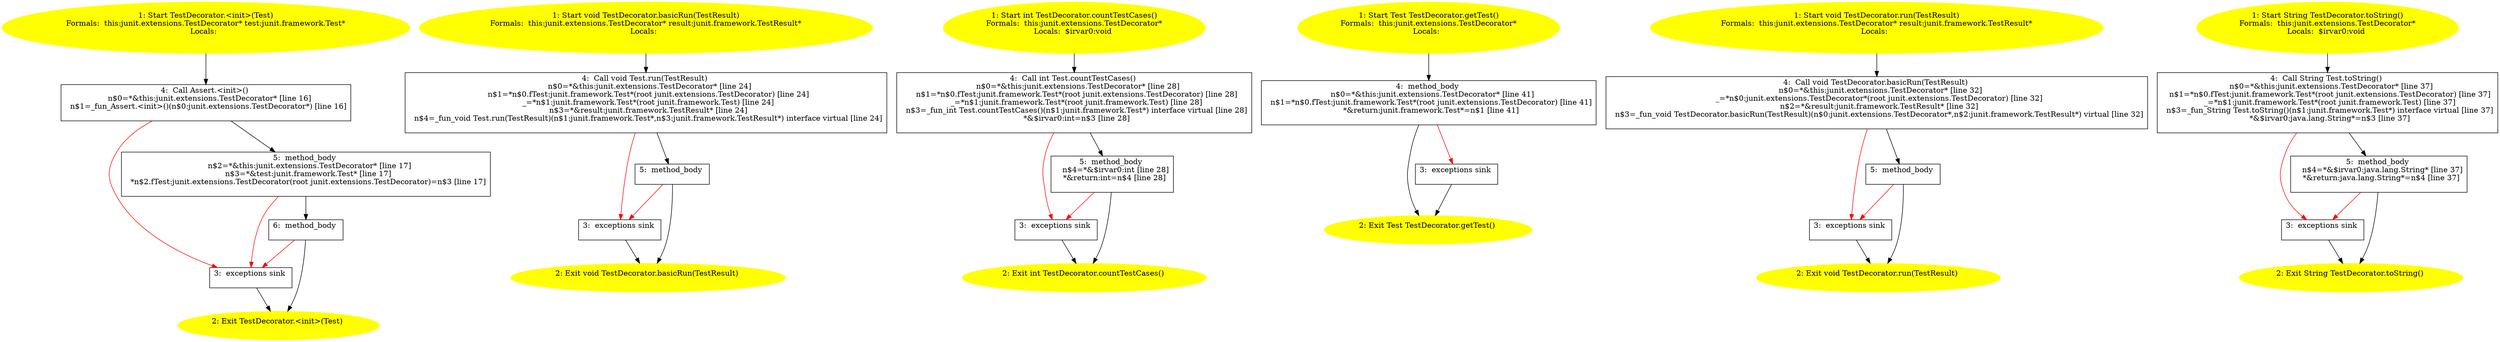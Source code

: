 /* @generated */
digraph cfg {
"junit.extensions.TestDecorator.<init>(junit.framework.Test).016b7ace1ae05660f5112a3578634e0d_1" [label="1: Start TestDecorator.<init>(Test)\nFormals:  this:junit.extensions.TestDecorator* test:junit.framework.Test*\nLocals:  \n  " color=yellow style=filled]
	

	 "junit.extensions.TestDecorator.<init>(junit.framework.Test).016b7ace1ae05660f5112a3578634e0d_1" -> "junit.extensions.TestDecorator.<init>(junit.framework.Test).016b7ace1ae05660f5112a3578634e0d_4" ;
"junit.extensions.TestDecorator.<init>(junit.framework.Test).016b7ace1ae05660f5112a3578634e0d_2" [label="2: Exit TestDecorator.<init>(Test) \n  " color=yellow style=filled]
	

"junit.extensions.TestDecorator.<init>(junit.framework.Test).016b7ace1ae05660f5112a3578634e0d_3" [label="3:  exceptions sink \n  " shape="box"]
	

	 "junit.extensions.TestDecorator.<init>(junit.framework.Test).016b7ace1ae05660f5112a3578634e0d_3" -> "junit.extensions.TestDecorator.<init>(junit.framework.Test).016b7ace1ae05660f5112a3578634e0d_2" ;
"junit.extensions.TestDecorator.<init>(junit.framework.Test).016b7ace1ae05660f5112a3578634e0d_4" [label="4:  Call Assert.<init>() \n   n$0=*&this:junit.extensions.TestDecorator* [line 16]\n  n$1=_fun_Assert.<init>()(n$0:junit.extensions.TestDecorator*) [line 16]\n " shape="box"]
	

	 "junit.extensions.TestDecorator.<init>(junit.framework.Test).016b7ace1ae05660f5112a3578634e0d_4" -> "junit.extensions.TestDecorator.<init>(junit.framework.Test).016b7ace1ae05660f5112a3578634e0d_5" ;
	 "junit.extensions.TestDecorator.<init>(junit.framework.Test).016b7ace1ae05660f5112a3578634e0d_4" -> "junit.extensions.TestDecorator.<init>(junit.framework.Test).016b7ace1ae05660f5112a3578634e0d_3" [color="red" ];
"junit.extensions.TestDecorator.<init>(junit.framework.Test).016b7ace1ae05660f5112a3578634e0d_5" [label="5:  method_body \n   n$2=*&this:junit.extensions.TestDecorator* [line 17]\n  n$3=*&test:junit.framework.Test* [line 17]\n  *n$2.fTest:junit.extensions.TestDecorator(root junit.extensions.TestDecorator)=n$3 [line 17]\n " shape="box"]
	

	 "junit.extensions.TestDecorator.<init>(junit.framework.Test).016b7ace1ae05660f5112a3578634e0d_5" -> "junit.extensions.TestDecorator.<init>(junit.framework.Test).016b7ace1ae05660f5112a3578634e0d_6" ;
	 "junit.extensions.TestDecorator.<init>(junit.framework.Test).016b7ace1ae05660f5112a3578634e0d_5" -> "junit.extensions.TestDecorator.<init>(junit.framework.Test).016b7ace1ae05660f5112a3578634e0d_3" [color="red" ];
"junit.extensions.TestDecorator.<init>(junit.framework.Test).016b7ace1ae05660f5112a3578634e0d_6" [label="6:  method_body \n  " shape="box"]
	

	 "junit.extensions.TestDecorator.<init>(junit.framework.Test).016b7ace1ae05660f5112a3578634e0d_6" -> "junit.extensions.TestDecorator.<init>(junit.framework.Test).016b7ace1ae05660f5112a3578634e0d_2" ;
	 "junit.extensions.TestDecorator.<init>(junit.framework.Test).016b7ace1ae05660f5112a3578634e0d_6" -> "junit.extensions.TestDecorator.<init>(junit.framework.Test).016b7ace1ae05660f5112a3578634e0d_3" [color="red" ];
"junit.extensions.TestDecorator.basicRun(junit.framework.TestResult):void.9d3673d16d2e0b09952374dbc9e43442_1" [label="1: Start void TestDecorator.basicRun(TestResult)\nFormals:  this:junit.extensions.TestDecorator* result:junit.framework.TestResult*\nLocals:  \n  " color=yellow style=filled]
	

	 "junit.extensions.TestDecorator.basicRun(junit.framework.TestResult):void.9d3673d16d2e0b09952374dbc9e43442_1" -> "junit.extensions.TestDecorator.basicRun(junit.framework.TestResult):void.9d3673d16d2e0b09952374dbc9e43442_4" ;
"junit.extensions.TestDecorator.basicRun(junit.framework.TestResult):void.9d3673d16d2e0b09952374dbc9e43442_2" [label="2: Exit void TestDecorator.basicRun(TestResult) \n  " color=yellow style=filled]
	

"junit.extensions.TestDecorator.basicRun(junit.framework.TestResult):void.9d3673d16d2e0b09952374dbc9e43442_3" [label="3:  exceptions sink \n  " shape="box"]
	

	 "junit.extensions.TestDecorator.basicRun(junit.framework.TestResult):void.9d3673d16d2e0b09952374dbc9e43442_3" -> "junit.extensions.TestDecorator.basicRun(junit.framework.TestResult):void.9d3673d16d2e0b09952374dbc9e43442_2" ;
"junit.extensions.TestDecorator.basicRun(junit.framework.TestResult):void.9d3673d16d2e0b09952374dbc9e43442_4" [label="4:  Call void Test.run(TestResult) \n   n$0=*&this:junit.extensions.TestDecorator* [line 24]\n  n$1=*n$0.fTest:junit.framework.Test*(root junit.extensions.TestDecorator) [line 24]\n  _=*n$1:junit.framework.Test*(root junit.framework.Test) [line 24]\n  n$3=*&result:junit.framework.TestResult* [line 24]\n  n$4=_fun_void Test.run(TestResult)(n$1:junit.framework.Test*,n$3:junit.framework.TestResult*) interface virtual [line 24]\n " shape="box"]
	

	 "junit.extensions.TestDecorator.basicRun(junit.framework.TestResult):void.9d3673d16d2e0b09952374dbc9e43442_4" -> "junit.extensions.TestDecorator.basicRun(junit.framework.TestResult):void.9d3673d16d2e0b09952374dbc9e43442_5" ;
	 "junit.extensions.TestDecorator.basicRun(junit.framework.TestResult):void.9d3673d16d2e0b09952374dbc9e43442_4" -> "junit.extensions.TestDecorator.basicRun(junit.framework.TestResult):void.9d3673d16d2e0b09952374dbc9e43442_3" [color="red" ];
"junit.extensions.TestDecorator.basicRun(junit.framework.TestResult):void.9d3673d16d2e0b09952374dbc9e43442_5" [label="5:  method_body \n  " shape="box"]
	

	 "junit.extensions.TestDecorator.basicRun(junit.framework.TestResult):void.9d3673d16d2e0b09952374dbc9e43442_5" -> "junit.extensions.TestDecorator.basicRun(junit.framework.TestResult):void.9d3673d16d2e0b09952374dbc9e43442_2" ;
	 "junit.extensions.TestDecorator.basicRun(junit.framework.TestResult):void.9d3673d16d2e0b09952374dbc9e43442_5" -> "junit.extensions.TestDecorator.basicRun(junit.framework.TestResult):void.9d3673d16d2e0b09952374dbc9e43442_3" [color="red" ];
"junit.extensions.TestDecorator.countTestCases():int.a9c60dac397dd17fc35f2e6437b7ea08_1" [label="1: Start int TestDecorator.countTestCases()\nFormals:  this:junit.extensions.TestDecorator*\nLocals:  $irvar0:void \n  " color=yellow style=filled]
	

	 "junit.extensions.TestDecorator.countTestCases():int.a9c60dac397dd17fc35f2e6437b7ea08_1" -> "junit.extensions.TestDecorator.countTestCases():int.a9c60dac397dd17fc35f2e6437b7ea08_4" ;
"junit.extensions.TestDecorator.countTestCases():int.a9c60dac397dd17fc35f2e6437b7ea08_2" [label="2: Exit int TestDecorator.countTestCases() \n  " color=yellow style=filled]
	

"junit.extensions.TestDecorator.countTestCases():int.a9c60dac397dd17fc35f2e6437b7ea08_3" [label="3:  exceptions sink \n  " shape="box"]
	

	 "junit.extensions.TestDecorator.countTestCases():int.a9c60dac397dd17fc35f2e6437b7ea08_3" -> "junit.extensions.TestDecorator.countTestCases():int.a9c60dac397dd17fc35f2e6437b7ea08_2" ;
"junit.extensions.TestDecorator.countTestCases():int.a9c60dac397dd17fc35f2e6437b7ea08_4" [label="4:  Call int Test.countTestCases() \n   n$0=*&this:junit.extensions.TestDecorator* [line 28]\n  n$1=*n$0.fTest:junit.framework.Test*(root junit.extensions.TestDecorator) [line 28]\n  _=*n$1:junit.framework.Test*(root junit.framework.Test) [line 28]\n  n$3=_fun_int Test.countTestCases()(n$1:junit.framework.Test*) interface virtual [line 28]\n  *&$irvar0:int=n$3 [line 28]\n " shape="box"]
	

	 "junit.extensions.TestDecorator.countTestCases():int.a9c60dac397dd17fc35f2e6437b7ea08_4" -> "junit.extensions.TestDecorator.countTestCases():int.a9c60dac397dd17fc35f2e6437b7ea08_5" ;
	 "junit.extensions.TestDecorator.countTestCases():int.a9c60dac397dd17fc35f2e6437b7ea08_4" -> "junit.extensions.TestDecorator.countTestCases():int.a9c60dac397dd17fc35f2e6437b7ea08_3" [color="red" ];
"junit.extensions.TestDecorator.countTestCases():int.a9c60dac397dd17fc35f2e6437b7ea08_5" [label="5:  method_body \n   n$4=*&$irvar0:int [line 28]\n  *&return:int=n$4 [line 28]\n " shape="box"]
	

	 "junit.extensions.TestDecorator.countTestCases():int.a9c60dac397dd17fc35f2e6437b7ea08_5" -> "junit.extensions.TestDecorator.countTestCases():int.a9c60dac397dd17fc35f2e6437b7ea08_2" ;
	 "junit.extensions.TestDecorator.countTestCases():int.a9c60dac397dd17fc35f2e6437b7ea08_5" -> "junit.extensions.TestDecorator.countTestCases():int.a9c60dac397dd17fc35f2e6437b7ea08_3" [color="red" ];
"junit.extensions.TestDecorator.getTest():junit.framework.Test.ab5076c861a8289b61fab7290b234e9b_1" [label="1: Start Test TestDecorator.getTest()\nFormals:  this:junit.extensions.TestDecorator*\nLocals:  \n  " color=yellow style=filled]
	

	 "junit.extensions.TestDecorator.getTest():junit.framework.Test.ab5076c861a8289b61fab7290b234e9b_1" -> "junit.extensions.TestDecorator.getTest():junit.framework.Test.ab5076c861a8289b61fab7290b234e9b_4" ;
"junit.extensions.TestDecorator.getTest():junit.framework.Test.ab5076c861a8289b61fab7290b234e9b_2" [label="2: Exit Test TestDecorator.getTest() \n  " color=yellow style=filled]
	

"junit.extensions.TestDecorator.getTest():junit.framework.Test.ab5076c861a8289b61fab7290b234e9b_3" [label="3:  exceptions sink \n  " shape="box"]
	

	 "junit.extensions.TestDecorator.getTest():junit.framework.Test.ab5076c861a8289b61fab7290b234e9b_3" -> "junit.extensions.TestDecorator.getTest():junit.framework.Test.ab5076c861a8289b61fab7290b234e9b_2" ;
"junit.extensions.TestDecorator.getTest():junit.framework.Test.ab5076c861a8289b61fab7290b234e9b_4" [label="4:  method_body \n   n$0=*&this:junit.extensions.TestDecorator* [line 41]\n  n$1=*n$0.fTest:junit.framework.Test*(root junit.extensions.TestDecorator) [line 41]\n  *&return:junit.framework.Test*=n$1 [line 41]\n " shape="box"]
	

	 "junit.extensions.TestDecorator.getTest():junit.framework.Test.ab5076c861a8289b61fab7290b234e9b_4" -> "junit.extensions.TestDecorator.getTest():junit.framework.Test.ab5076c861a8289b61fab7290b234e9b_2" ;
	 "junit.extensions.TestDecorator.getTest():junit.framework.Test.ab5076c861a8289b61fab7290b234e9b_4" -> "junit.extensions.TestDecorator.getTest():junit.framework.Test.ab5076c861a8289b61fab7290b234e9b_3" [color="red" ];
"junit.extensions.TestDecorator.run(junit.framework.TestResult):void.a750866a67943f4d36650843b365fd1b_1" [label="1: Start void TestDecorator.run(TestResult)\nFormals:  this:junit.extensions.TestDecorator* result:junit.framework.TestResult*\nLocals:  \n  " color=yellow style=filled]
	

	 "junit.extensions.TestDecorator.run(junit.framework.TestResult):void.a750866a67943f4d36650843b365fd1b_1" -> "junit.extensions.TestDecorator.run(junit.framework.TestResult):void.a750866a67943f4d36650843b365fd1b_4" ;
"junit.extensions.TestDecorator.run(junit.framework.TestResult):void.a750866a67943f4d36650843b365fd1b_2" [label="2: Exit void TestDecorator.run(TestResult) \n  " color=yellow style=filled]
	

"junit.extensions.TestDecorator.run(junit.framework.TestResult):void.a750866a67943f4d36650843b365fd1b_3" [label="3:  exceptions sink \n  " shape="box"]
	

	 "junit.extensions.TestDecorator.run(junit.framework.TestResult):void.a750866a67943f4d36650843b365fd1b_3" -> "junit.extensions.TestDecorator.run(junit.framework.TestResult):void.a750866a67943f4d36650843b365fd1b_2" ;
"junit.extensions.TestDecorator.run(junit.framework.TestResult):void.a750866a67943f4d36650843b365fd1b_4" [label="4:  Call void TestDecorator.basicRun(TestResult) \n   n$0=*&this:junit.extensions.TestDecorator* [line 32]\n  _=*n$0:junit.extensions.TestDecorator*(root junit.extensions.TestDecorator) [line 32]\n  n$2=*&result:junit.framework.TestResult* [line 32]\n  n$3=_fun_void TestDecorator.basicRun(TestResult)(n$0:junit.extensions.TestDecorator*,n$2:junit.framework.TestResult*) virtual [line 32]\n " shape="box"]
	

	 "junit.extensions.TestDecorator.run(junit.framework.TestResult):void.a750866a67943f4d36650843b365fd1b_4" -> "junit.extensions.TestDecorator.run(junit.framework.TestResult):void.a750866a67943f4d36650843b365fd1b_5" ;
	 "junit.extensions.TestDecorator.run(junit.framework.TestResult):void.a750866a67943f4d36650843b365fd1b_4" -> "junit.extensions.TestDecorator.run(junit.framework.TestResult):void.a750866a67943f4d36650843b365fd1b_3" [color="red" ];
"junit.extensions.TestDecorator.run(junit.framework.TestResult):void.a750866a67943f4d36650843b365fd1b_5" [label="5:  method_body \n  " shape="box"]
	

	 "junit.extensions.TestDecorator.run(junit.framework.TestResult):void.a750866a67943f4d36650843b365fd1b_5" -> "junit.extensions.TestDecorator.run(junit.framework.TestResult):void.a750866a67943f4d36650843b365fd1b_2" ;
	 "junit.extensions.TestDecorator.run(junit.framework.TestResult):void.a750866a67943f4d36650843b365fd1b_5" -> "junit.extensions.TestDecorator.run(junit.framework.TestResult):void.a750866a67943f4d36650843b365fd1b_3" [color="red" ];
"junit.extensions.TestDecorator.toString():java.lang.String.7b86378dc2bfe98e948c701279c13604_1" [label="1: Start String TestDecorator.toString()\nFormals:  this:junit.extensions.TestDecorator*\nLocals:  $irvar0:void \n  " color=yellow style=filled]
	

	 "junit.extensions.TestDecorator.toString():java.lang.String.7b86378dc2bfe98e948c701279c13604_1" -> "junit.extensions.TestDecorator.toString():java.lang.String.7b86378dc2bfe98e948c701279c13604_4" ;
"junit.extensions.TestDecorator.toString():java.lang.String.7b86378dc2bfe98e948c701279c13604_2" [label="2: Exit String TestDecorator.toString() \n  " color=yellow style=filled]
	

"junit.extensions.TestDecorator.toString():java.lang.String.7b86378dc2bfe98e948c701279c13604_3" [label="3:  exceptions sink \n  " shape="box"]
	

	 "junit.extensions.TestDecorator.toString():java.lang.String.7b86378dc2bfe98e948c701279c13604_3" -> "junit.extensions.TestDecorator.toString():java.lang.String.7b86378dc2bfe98e948c701279c13604_2" ;
"junit.extensions.TestDecorator.toString():java.lang.String.7b86378dc2bfe98e948c701279c13604_4" [label="4:  Call String Test.toString() \n   n$0=*&this:junit.extensions.TestDecorator* [line 37]\n  n$1=*n$0.fTest:junit.framework.Test*(root junit.extensions.TestDecorator) [line 37]\n  _=*n$1:junit.framework.Test*(root junit.framework.Test) [line 37]\n  n$3=_fun_String Test.toString()(n$1:junit.framework.Test*) interface virtual [line 37]\n  *&$irvar0:java.lang.String*=n$3 [line 37]\n " shape="box"]
	

	 "junit.extensions.TestDecorator.toString():java.lang.String.7b86378dc2bfe98e948c701279c13604_4" -> "junit.extensions.TestDecorator.toString():java.lang.String.7b86378dc2bfe98e948c701279c13604_5" ;
	 "junit.extensions.TestDecorator.toString():java.lang.String.7b86378dc2bfe98e948c701279c13604_4" -> "junit.extensions.TestDecorator.toString():java.lang.String.7b86378dc2bfe98e948c701279c13604_3" [color="red" ];
"junit.extensions.TestDecorator.toString():java.lang.String.7b86378dc2bfe98e948c701279c13604_5" [label="5:  method_body \n   n$4=*&$irvar0:java.lang.String* [line 37]\n  *&return:java.lang.String*=n$4 [line 37]\n " shape="box"]
	

	 "junit.extensions.TestDecorator.toString():java.lang.String.7b86378dc2bfe98e948c701279c13604_5" -> "junit.extensions.TestDecorator.toString():java.lang.String.7b86378dc2bfe98e948c701279c13604_2" ;
	 "junit.extensions.TestDecorator.toString():java.lang.String.7b86378dc2bfe98e948c701279c13604_5" -> "junit.extensions.TestDecorator.toString():java.lang.String.7b86378dc2bfe98e948c701279c13604_3" [color="red" ];
}
